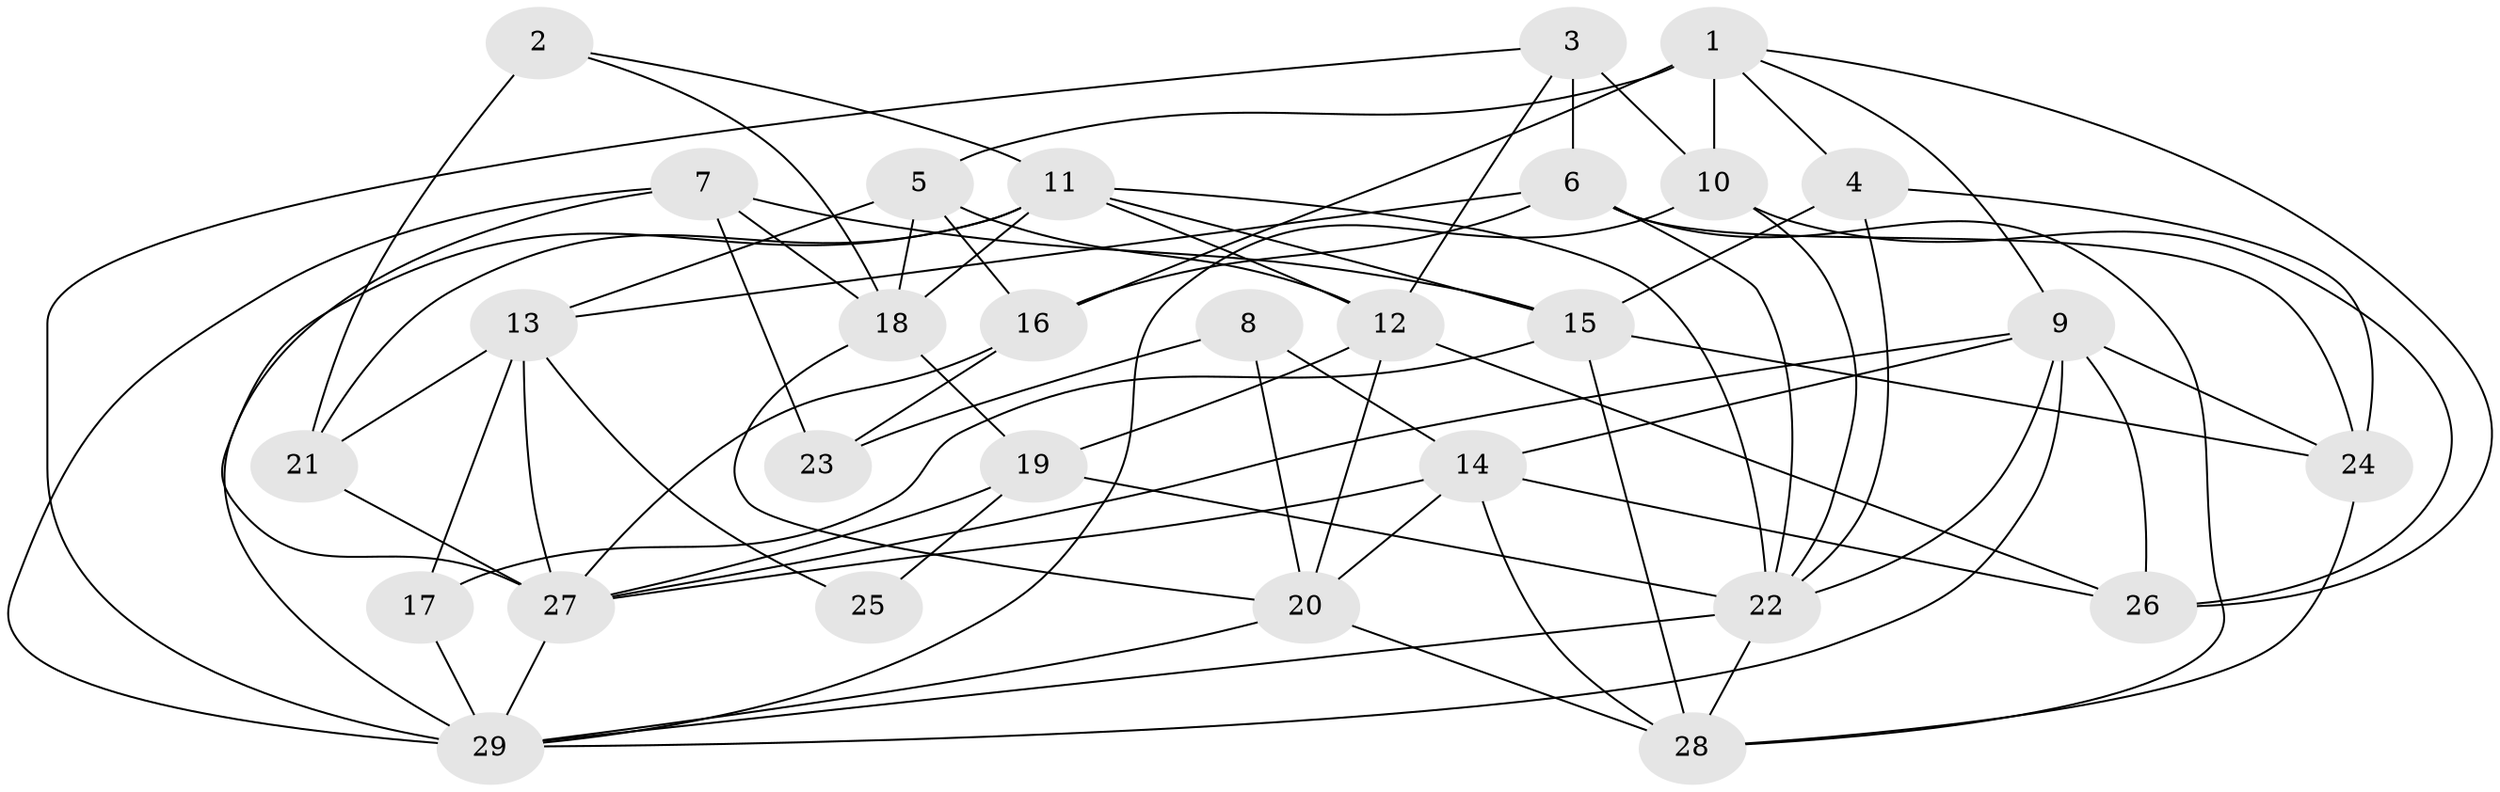 // original degree distribution, {4: 0.3508771929824561, 3: 0.2807017543859649, 2: 0.07017543859649122, 7: 0.05263157894736842, 5: 0.22807017543859648, 6: 0.017543859649122806}
// Generated by graph-tools (version 1.1) at 2025/01/03/09/25 03:01:59]
// undirected, 29 vertices, 77 edges
graph export_dot {
graph [start="1"]
  node [color=gray90,style=filled];
  1;
  2;
  3;
  4;
  5;
  6;
  7;
  8;
  9;
  10;
  11;
  12;
  13;
  14;
  15;
  16;
  17;
  18;
  19;
  20;
  21;
  22;
  23;
  24;
  25;
  26;
  27;
  28;
  29;
  1 -- 4 [weight=1.0];
  1 -- 5 [weight=1.0];
  1 -- 9 [weight=1.0];
  1 -- 10 [weight=1.0];
  1 -- 16 [weight=2.0];
  1 -- 26 [weight=1.0];
  2 -- 11 [weight=1.0];
  2 -- 18 [weight=1.0];
  2 -- 21 [weight=2.0];
  3 -- 6 [weight=1.0];
  3 -- 10 [weight=2.0];
  3 -- 12 [weight=1.0];
  3 -- 29 [weight=1.0];
  4 -- 15 [weight=2.0];
  4 -- 22 [weight=1.0];
  4 -- 24 [weight=1.0];
  5 -- 12 [weight=1.0];
  5 -- 13 [weight=1.0];
  5 -- 16 [weight=1.0];
  5 -- 18 [weight=1.0];
  6 -- 13 [weight=1.0];
  6 -- 16 [weight=1.0];
  6 -- 22 [weight=1.0];
  6 -- 24 [weight=1.0];
  6 -- 28 [weight=1.0];
  7 -- 15 [weight=1.0];
  7 -- 18 [weight=1.0];
  7 -- 23 [weight=1.0];
  7 -- 27 [weight=1.0];
  7 -- 29 [weight=1.0];
  8 -- 14 [weight=1.0];
  8 -- 20 [weight=1.0];
  8 -- 23 [weight=1.0];
  9 -- 14 [weight=1.0];
  9 -- 22 [weight=1.0];
  9 -- 24 [weight=1.0];
  9 -- 26 [weight=1.0];
  9 -- 27 [weight=1.0];
  9 -- 29 [weight=1.0];
  10 -- 22 [weight=1.0];
  10 -- 26 [weight=1.0];
  10 -- 29 [weight=1.0];
  11 -- 12 [weight=1.0];
  11 -- 15 [weight=1.0];
  11 -- 18 [weight=1.0];
  11 -- 21 [weight=2.0];
  11 -- 22 [weight=1.0];
  11 -- 29 [weight=1.0];
  12 -- 19 [weight=1.0];
  12 -- 20 [weight=1.0];
  12 -- 26 [weight=1.0];
  13 -- 17 [weight=1.0];
  13 -- 21 [weight=1.0];
  13 -- 25 [weight=1.0];
  13 -- 27 [weight=2.0];
  14 -- 20 [weight=1.0];
  14 -- 26 [weight=1.0];
  14 -- 27 [weight=1.0];
  14 -- 28 [weight=1.0];
  15 -- 17 [weight=1.0];
  15 -- 24 [weight=1.0];
  15 -- 28 [weight=1.0];
  16 -- 23 [weight=1.0];
  16 -- 27 [weight=1.0];
  17 -- 29 [weight=2.0];
  18 -- 19 [weight=2.0];
  18 -- 20 [weight=1.0];
  19 -- 22 [weight=1.0];
  19 -- 25 [weight=1.0];
  19 -- 27 [weight=1.0];
  20 -- 28 [weight=1.0];
  20 -- 29 [weight=1.0];
  21 -- 27 [weight=1.0];
  22 -- 28 [weight=1.0];
  22 -- 29 [weight=1.0];
  24 -- 28 [weight=1.0];
  27 -- 29 [weight=1.0];
}
